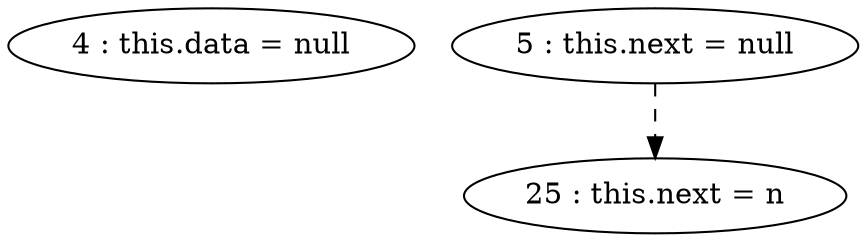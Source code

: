 digraph G {
"4 : this.data = null"
"5 : this.next = null"
"5 : this.next = null" -> "25 : this.next = n" [style=dashed]
"25 : this.next = n"
}